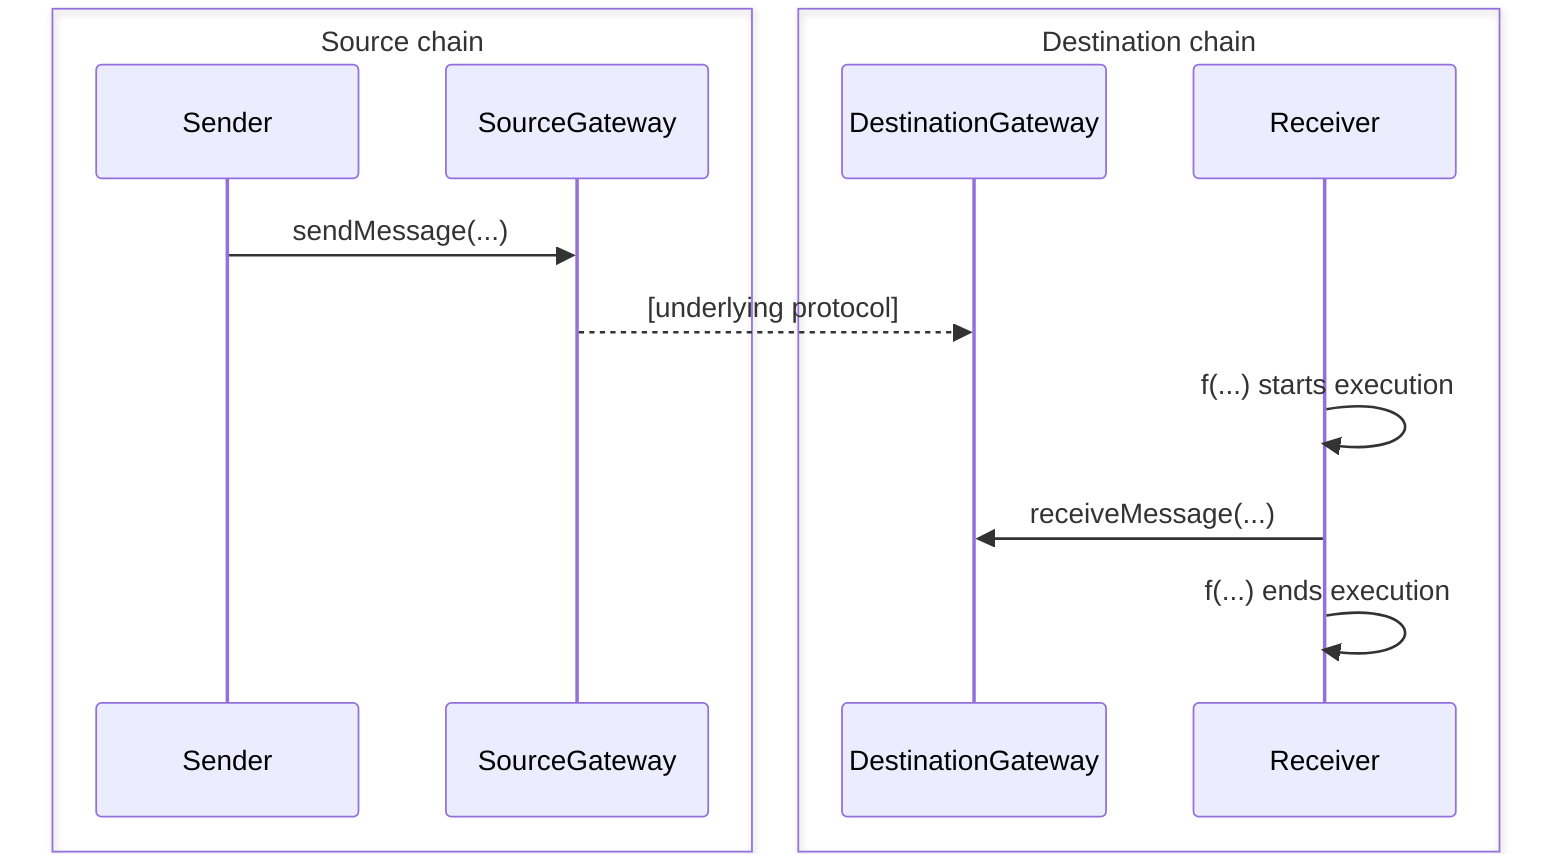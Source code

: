 sequenceDiagram
    box Source chain
    participant Sender
    participant SourceGateway
    end
    box Destination chain
    participant DestinationGateway
    participant Receiver
    end
    Sender->>SourceGateway: sendMessage(...)
    SourceGateway-->>DestinationGateway: [underlying protocol]
    Receiver->>Receiver: f(...) starts execution
    Receiver->>DestinationGateway: receiveMessage(...)
    Receiver->>Receiver: f(...) ends execution